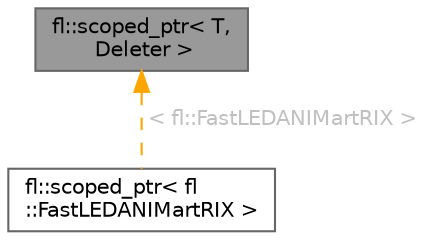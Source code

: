 digraph "fl::scoped_ptr&lt; T, Deleter &gt;"
{
 // LATEX_PDF_SIZE
  bgcolor="transparent";
  edge [fontname=Helvetica,fontsize=10,labelfontname=Helvetica,labelfontsize=10];
  node [fontname=Helvetica,fontsize=10,shape=box,height=0.2,width=0.4];
  Node1 [id="Node000001",label="fl::scoped_ptr\< T,\l Deleter \>",height=0.2,width=0.4,color="gray40", fillcolor="grey60", style="filled", fontcolor="black",tooltip=" "];
  Node1 -> Node2 [id="edge1_Node000001_Node000002",dir="back",color="orange",style="dashed",tooltip=" ",label=" \< fl::FastLEDANIMartRIX \>",fontcolor="grey" ];
  Node2 [id="Node000002",label="fl::scoped_ptr\< fl\l::FastLEDANIMartRIX \>",height=0.2,width=0.4,color="gray40", fillcolor="white", style="filled",URL="$df/d0b/classfl_1_1scoped__ptr.html",tooltip=" "];
}
